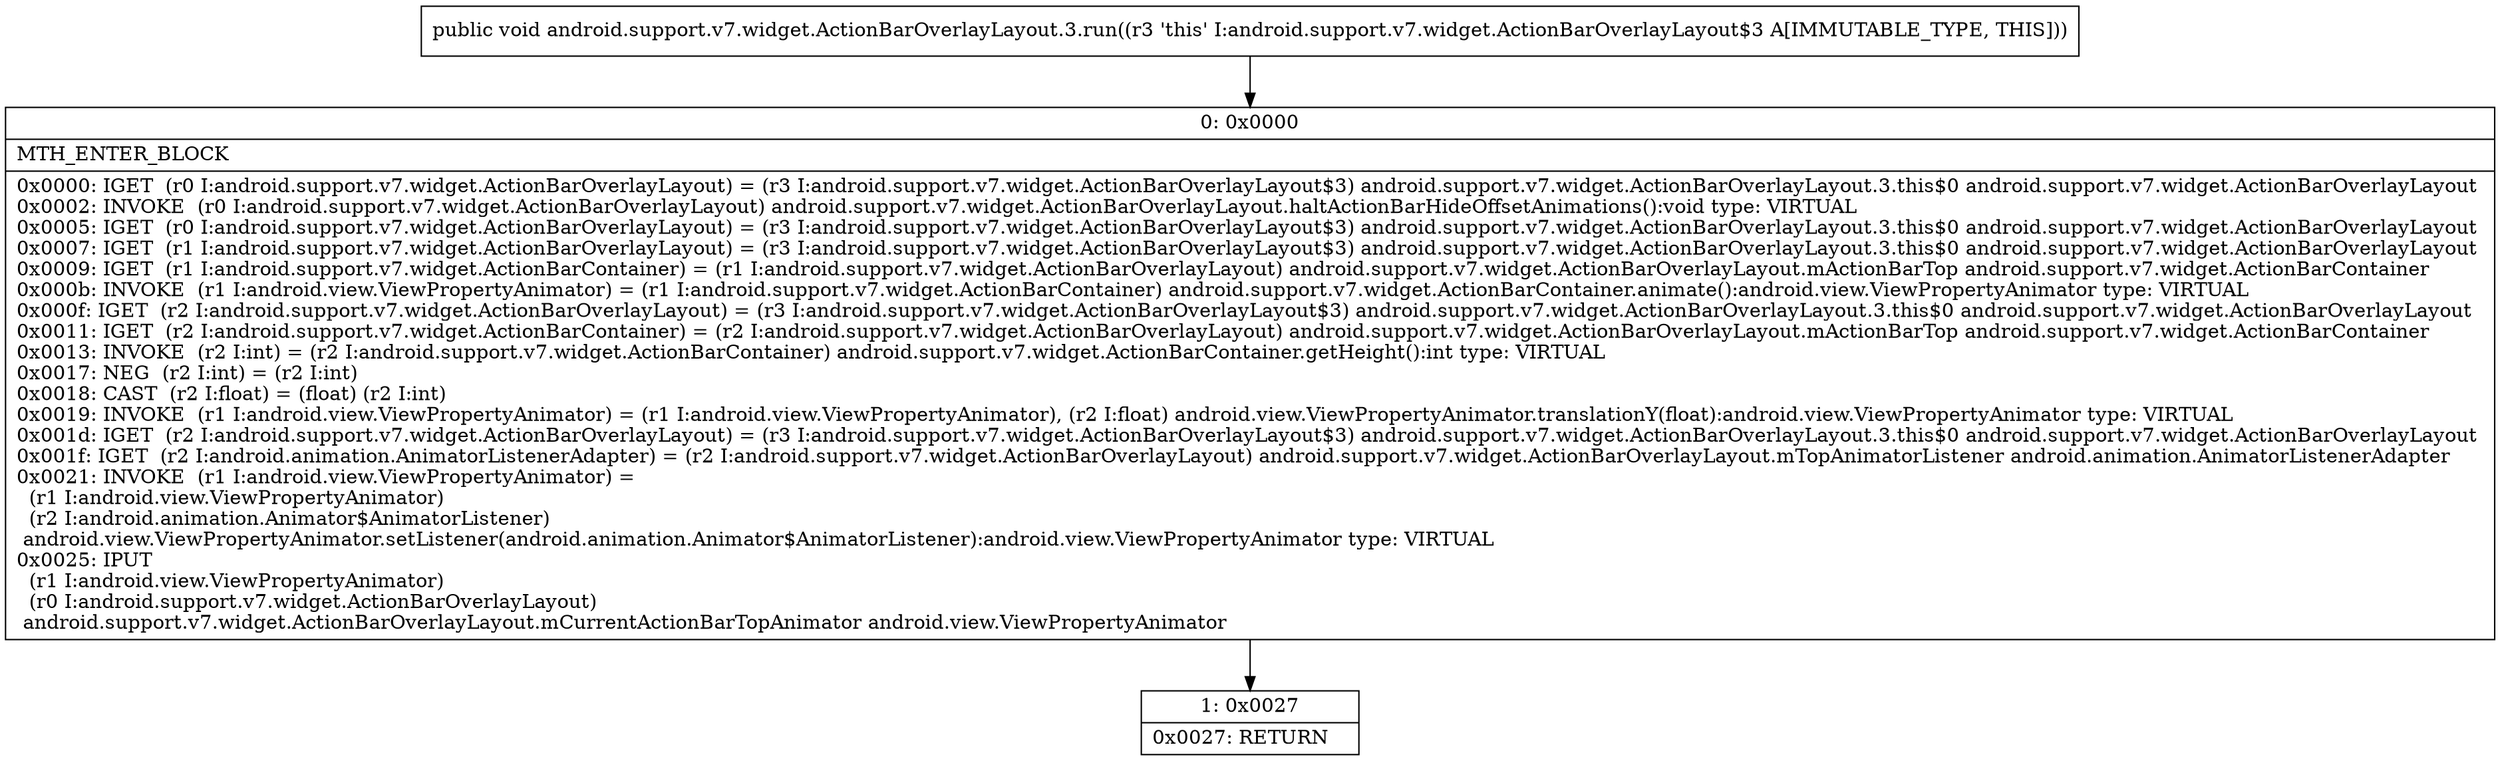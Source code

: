 digraph "CFG forandroid.support.v7.widget.ActionBarOverlayLayout.3.run()V" {
Node_0 [shape=record,label="{0\:\ 0x0000|MTH_ENTER_BLOCK\l|0x0000: IGET  (r0 I:android.support.v7.widget.ActionBarOverlayLayout) = (r3 I:android.support.v7.widget.ActionBarOverlayLayout$3) android.support.v7.widget.ActionBarOverlayLayout.3.this$0 android.support.v7.widget.ActionBarOverlayLayout \l0x0002: INVOKE  (r0 I:android.support.v7.widget.ActionBarOverlayLayout) android.support.v7.widget.ActionBarOverlayLayout.haltActionBarHideOffsetAnimations():void type: VIRTUAL \l0x0005: IGET  (r0 I:android.support.v7.widget.ActionBarOverlayLayout) = (r3 I:android.support.v7.widget.ActionBarOverlayLayout$3) android.support.v7.widget.ActionBarOverlayLayout.3.this$0 android.support.v7.widget.ActionBarOverlayLayout \l0x0007: IGET  (r1 I:android.support.v7.widget.ActionBarOverlayLayout) = (r3 I:android.support.v7.widget.ActionBarOverlayLayout$3) android.support.v7.widget.ActionBarOverlayLayout.3.this$0 android.support.v7.widget.ActionBarOverlayLayout \l0x0009: IGET  (r1 I:android.support.v7.widget.ActionBarContainer) = (r1 I:android.support.v7.widget.ActionBarOverlayLayout) android.support.v7.widget.ActionBarOverlayLayout.mActionBarTop android.support.v7.widget.ActionBarContainer \l0x000b: INVOKE  (r1 I:android.view.ViewPropertyAnimator) = (r1 I:android.support.v7.widget.ActionBarContainer) android.support.v7.widget.ActionBarContainer.animate():android.view.ViewPropertyAnimator type: VIRTUAL \l0x000f: IGET  (r2 I:android.support.v7.widget.ActionBarOverlayLayout) = (r3 I:android.support.v7.widget.ActionBarOverlayLayout$3) android.support.v7.widget.ActionBarOverlayLayout.3.this$0 android.support.v7.widget.ActionBarOverlayLayout \l0x0011: IGET  (r2 I:android.support.v7.widget.ActionBarContainer) = (r2 I:android.support.v7.widget.ActionBarOverlayLayout) android.support.v7.widget.ActionBarOverlayLayout.mActionBarTop android.support.v7.widget.ActionBarContainer \l0x0013: INVOKE  (r2 I:int) = (r2 I:android.support.v7.widget.ActionBarContainer) android.support.v7.widget.ActionBarContainer.getHeight():int type: VIRTUAL \l0x0017: NEG  (r2 I:int) = (r2 I:int) \l0x0018: CAST  (r2 I:float) = (float) (r2 I:int) \l0x0019: INVOKE  (r1 I:android.view.ViewPropertyAnimator) = (r1 I:android.view.ViewPropertyAnimator), (r2 I:float) android.view.ViewPropertyAnimator.translationY(float):android.view.ViewPropertyAnimator type: VIRTUAL \l0x001d: IGET  (r2 I:android.support.v7.widget.ActionBarOverlayLayout) = (r3 I:android.support.v7.widget.ActionBarOverlayLayout$3) android.support.v7.widget.ActionBarOverlayLayout.3.this$0 android.support.v7.widget.ActionBarOverlayLayout \l0x001f: IGET  (r2 I:android.animation.AnimatorListenerAdapter) = (r2 I:android.support.v7.widget.ActionBarOverlayLayout) android.support.v7.widget.ActionBarOverlayLayout.mTopAnimatorListener android.animation.AnimatorListenerAdapter \l0x0021: INVOKE  (r1 I:android.view.ViewPropertyAnimator) = \l  (r1 I:android.view.ViewPropertyAnimator)\l  (r2 I:android.animation.Animator$AnimatorListener)\l android.view.ViewPropertyAnimator.setListener(android.animation.Animator$AnimatorListener):android.view.ViewPropertyAnimator type: VIRTUAL \l0x0025: IPUT  \l  (r1 I:android.view.ViewPropertyAnimator)\l  (r0 I:android.support.v7.widget.ActionBarOverlayLayout)\l android.support.v7.widget.ActionBarOverlayLayout.mCurrentActionBarTopAnimator android.view.ViewPropertyAnimator \l}"];
Node_1 [shape=record,label="{1\:\ 0x0027|0x0027: RETURN   \l}"];
MethodNode[shape=record,label="{public void android.support.v7.widget.ActionBarOverlayLayout.3.run((r3 'this' I:android.support.v7.widget.ActionBarOverlayLayout$3 A[IMMUTABLE_TYPE, THIS])) }"];
MethodNode -> Node_0;
Node_0 -> Node_1;
}

